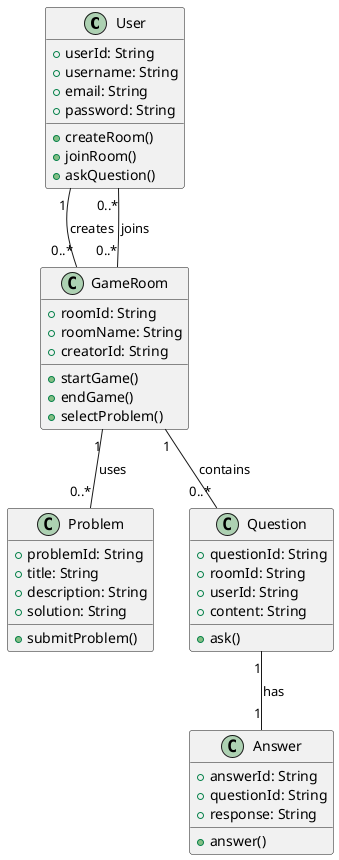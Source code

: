 @startuml

class User {
    +userId: String
    +username: String
    +email: String
    +password: String
    +createRoom()
    +joinRoom()
    +askQuestion()
}

class GameRoom {
    +roomId: String
    +roomName: String
    +creatorId: String
    +startGame()
    +endGame()
    +selectProblem()
}

class Problem {
    +problemId: String
    +title: String
    +description: String
    +solution: String
    +submitProblem()
}

class Question {
    +questionId: String
    +roomId: String
    +userId: String
    +content: String
    +ask()
}

class Answer {
    +answerId: String
    +questionId: String
    +response: String
    +answer()
}

User "1" -- "0..*" GameRoom: creates
User "0..*" -- "0..*" GameRoom: joins
GameRoom "1" -- "0..*" Problem: uses
GameRoom "1" -- "0..*" Question: contains
Question "1" -- "1" Answer: has

@enduml
